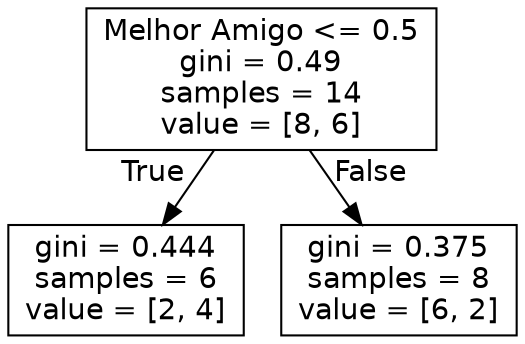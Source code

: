 digraph Tree {
node [shape=box, fontname="helvetica"] ;
edge [fontname="helvetica"] ;
0 [label="Melhor Amigo <= 0.5\ngini = 0.49\nsamples = 14\nvalue = [8, 6]"] ;
1 [label="gini = 0.444\nsamples = 6\nvalue = [2, 4]"] ;
0 -> 1 [labeldistance=2.5, labelangle=45, headlabel="True"] ;
2 [label="gini = 0.375\nsamples = 8\nvalue = [6, 2]"] ;
0 -> 2 [labeldistance=2.5, labelangle=-45, headlabel="False"] ;
}
